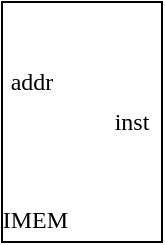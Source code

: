 <mxfile version="24.7.5">
  <diagram name="第 1 页" id="huckOj3Etd9BhcJPRhfS">
    <mxGraphModel dx="482" dy="316" grid="1" gridSize="10" guides="1" tooltips="1" connect="1" arrows="1" fold="1" page="0" pageScale="1" pageWidth="827" pageHeight="1169" math="0" shadow="0">
      <root>
        <mxCell id="0" />
        <mxCell id="1" parent="0" />
        <mxCell id="jQNSrvGc9LsseK20iLqO-2" value="&lt;font face=&quot;Ubuntu mono&quot;&gt;IMEM&lt;/font&gt;" style="rounded=0;whiteSpace=wrap;html=1;labelPosition=left;verticalLabelPosition=bottom;align=right;verticalAlign=top;spacingTop=-25;spacingBottom=0;spacingRight=-35;spacingLeft=0;" vertex="1" parent="1">
          <mxGeometry x="120" y="120" width="80" height="120" as="geometry" />
        </mxCell>
        <mxCell id="jQNSrvGc9LsseK20iLqO-3" value="&lt;font face=&quot;Ubuntu mono&quot;&gt;addr&lt;/font&gt;" style="text;strokeColor=none;align=center;fillColor=none;html=1;verticalAlign=middle;whiteSpace=wrap;rounded=0;" vertex="1" parent="1">
          <mxGeometry x="120" y="155" width="30" height="10" as="geometry" />
        </mxCell>
        <mxCell id="jQNSrvGc9LsseK20iLqO-4" value="&lt;font face=&quot;Ubuntu mono&quot;&gt;inst&lt;/font&gt;" style="text;strokeColor=none;align=center;fillColor=none;html=1;verticalAlign=middle;whiteSpace=wrap;rounded=0;" vertex="1" parent="1">
          <mxGeometry x="170" y="175" width="30" height="10" as="geometry" />
        </mxCell>
      </root>
    </mxGraphModel>
  </diagram>
</mxfile>
